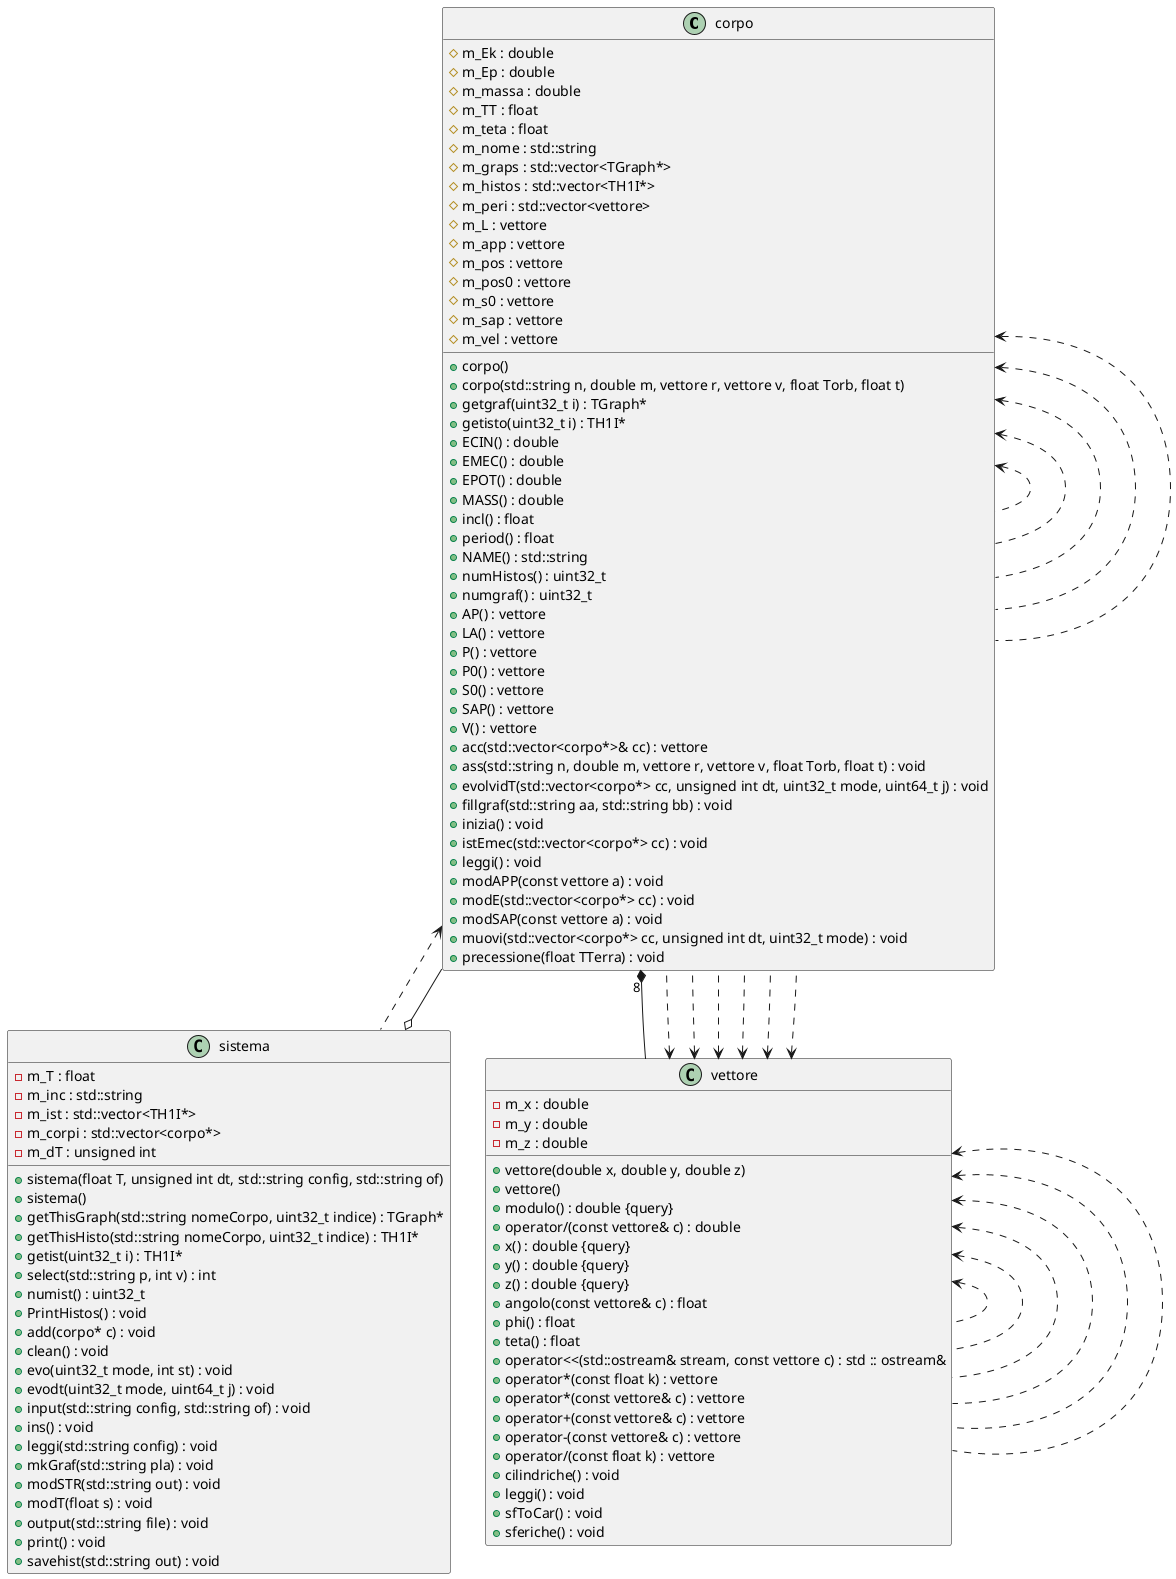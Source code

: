 @startuml





/' Objects '/

class corpo {
	+corpo()
	+corpo(std::string n, double m, vettore r, vettore v, float Torb, float t)
	+getgraf(uint32_t i) : TGraph*
	+getisto(uint32_t i) : TH1I*
	+ECIN() : double
	+EMEC() : double
	+EPOT() : double
	+MASS() : double
	#m_Ek : double
	#m_Ep : double
	#m_massa : double
	+incl() : float
	#m_TT : float
	#m_teta : float
	+period() : float
	+NAME() : std::string
	#m_nome : std::string
	#m_graps : std::vector<TGraph*>
	#m_histos : std::vector<TH1I*>
	#m_peri : std::vector<vettore>
	+numHistos() : uint32_t
	+numgraf() : uint32_t
	+AP() : vettore
	+LA() : vettore
	+P() : vettore
	+P0() : vettore
	+S0() : vettore
	+SAP() : vettore
	+V() : vettore
	+acc(std::vector<corpo*>& cc) : vettore
	#m_L : vettore
	#m_app : vettore
	#m_pos : vettore
	#m_pos0 : vettore
	#m_s0 : vettore
	#m_sap : vettore
	#m_vel : vettore
	+ass(std::string n, double m, vettore r, vettore v, float Torb, float t) : void
	+evolvidT(std::vector<corpo*> cc, unsigned int dt, uint32_t mode, uint64_t j) : void
	+fillgraf(std::string aa, std::string bb) : void
	+inizia() : void
	+istEmec(std::vector<corpo*> cc) : void
	+leggi() : void
	+modAPP(const vettore a) : void
	+modE(std::vector<corpo*> cc) : void
	+modSAP(const vettore a) : void
	+muovi(std::vector<corpo*> cc, unsigned int dt, uint32_t mode) : void
	+precessione(float TTerra) : void
}


class sistema {
	+sistema(float T, unsigned int dt, std::string config, std::string of)
	+sistema()
	+getThisGraph(std::string nomeCorpo, uint32_t indice) : TGraph*
	+getThisHisto(std::string nomeCorpo, uint32_t indice) : TH1I*
	+getist(uint32_t i) : TH1I*
	-m_T : float
	+select(std::string p, int v) : int
	-m_inc : std::string
	-m_ist : std::vector<TH1I*>
	-m_corpi : std::vector<corpo*>
	+numist() : uint32_t
	-m_dT : unsigned int
	+PrintHistos() : void
	+add(corpo* c) : void
	+clean() : void
	+evo(uint32_t mode, int st) : void
	+evodt(uint32_t mode, uint64_t j) : void
	+input(std::string config, std::string of) : void
	+ins() : void
	+leggi(std::string config) : void
	+mkGraf(std::string pla) : void
	+modSTR(std::string out) : void
	+modT(float s) : void
	+output(std::string file) : void
	+print() : void
	+savehist(std::string out) : void
}


class vettore {
	+vettore(double x, double y, double z)
	+vettore()
	-m_x : double
	-m_y : double
	-m_z : double
	+modulo() : double {query}
	+operator/(const vettore& c) : double
	+x() : double {query}
	+y() : double {query}
	+z() : double {query}
	+angolo(const vettore& c) : float
	+phi() : float
	+teta() : float
	+operator<<(std::ostream& stream, const vettore c) : std :: ostream&
	+operator*(const float k) : vettore
	+operator*(const vettore& c) : vettore
	+operator+(const vettore& c) : vettore
	+operator-(const vettore& c) : vettore
	+operator/(const float k) : vettore
	+cilindriche() : void
	+leggi() : void
	+sfToCar() : void
	+sferiche() : void
}





/' Inheritance relationships '/




/' Aggregation relationships '/

corpo "8" *-- vettore


sistema o-- corpo






/' Dependency relationships '/

corpo <.. corpo


corpo <.. corpo


corpo <.. corpo


corpo <.. corpo


corpo <.. corpo


corpo <.. sistema


vettore <.. corpo


vettore <.. corpo


vettore <.. corpo


vettore <.. corpo


vettore <.. corpo


vettore <.. corpo


vettore <.. vettore


vettore <.. vettore


vettore <.. vettore


vettore <.. vettore


vettore <.. vettore


vettore <.. vettore






/' Nested objects '/



@enduml
